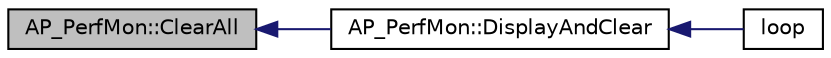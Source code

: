digraph "AP_PerfMon::ClearAll"
{
 // INTERACTIVE_SVG=YES
  edge [fontname="Helvetica",fontsize="10",labelfontname="Helvetica",labelfontsize="10"];
  node [fontname="Helvetica",fontsize="10",shape=record];
  rankdir="LR";
  Node1 [label="AP_PerfMon::ClearAll",height=0.2,width=0.4,color="black", fillcolor="grey75", style="filled", fontcolor="black"];
  Node1 -> Node2 [dir="back",color="midnightblue",fontsize="10",style="solid",fontname="Helvetica"];
  Node2 [label="AP_PerfMon::DisplayAndClear",height=0.2,width=0.4,color="black", fillcolor="white", style="filled",URL="$classAP__PerfMon.html#aac40c63619a0ae2e26f27100f23dba3e"];
  Node2 -> Node3 [dir="back",color="midnightblue",fontsize="10",style="solid",fontname="Helvetica"];
  Node3 [label="loop",height=0.2,width=0.4,color="black", fillcolor="white", style="filled",URL="$AP__PerfMon__test_8cpp.html#afe461d27b9c48d5921c00d521181f12f"];
}
